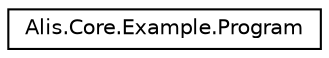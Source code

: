 digraph "Graphical Class Hierarchy"
{
 // LATEX_PDF_SIZE
  edge [fontname="Helvetica",fontsize="10",labelfontname="Helvetica",labelfontsize="10"];
  node [fontname="Helvetica",fontsize="10",shape=record];
  rankdir="LR";
  Node0 [label="Alis.Core.Example.Program",height=0.2,width=0.4,color="black", fillcolor="white", style="filled",URL="$class_alis_1_1_core_1_1_example_1_1_program.html",tooltip="The program class"];
}
